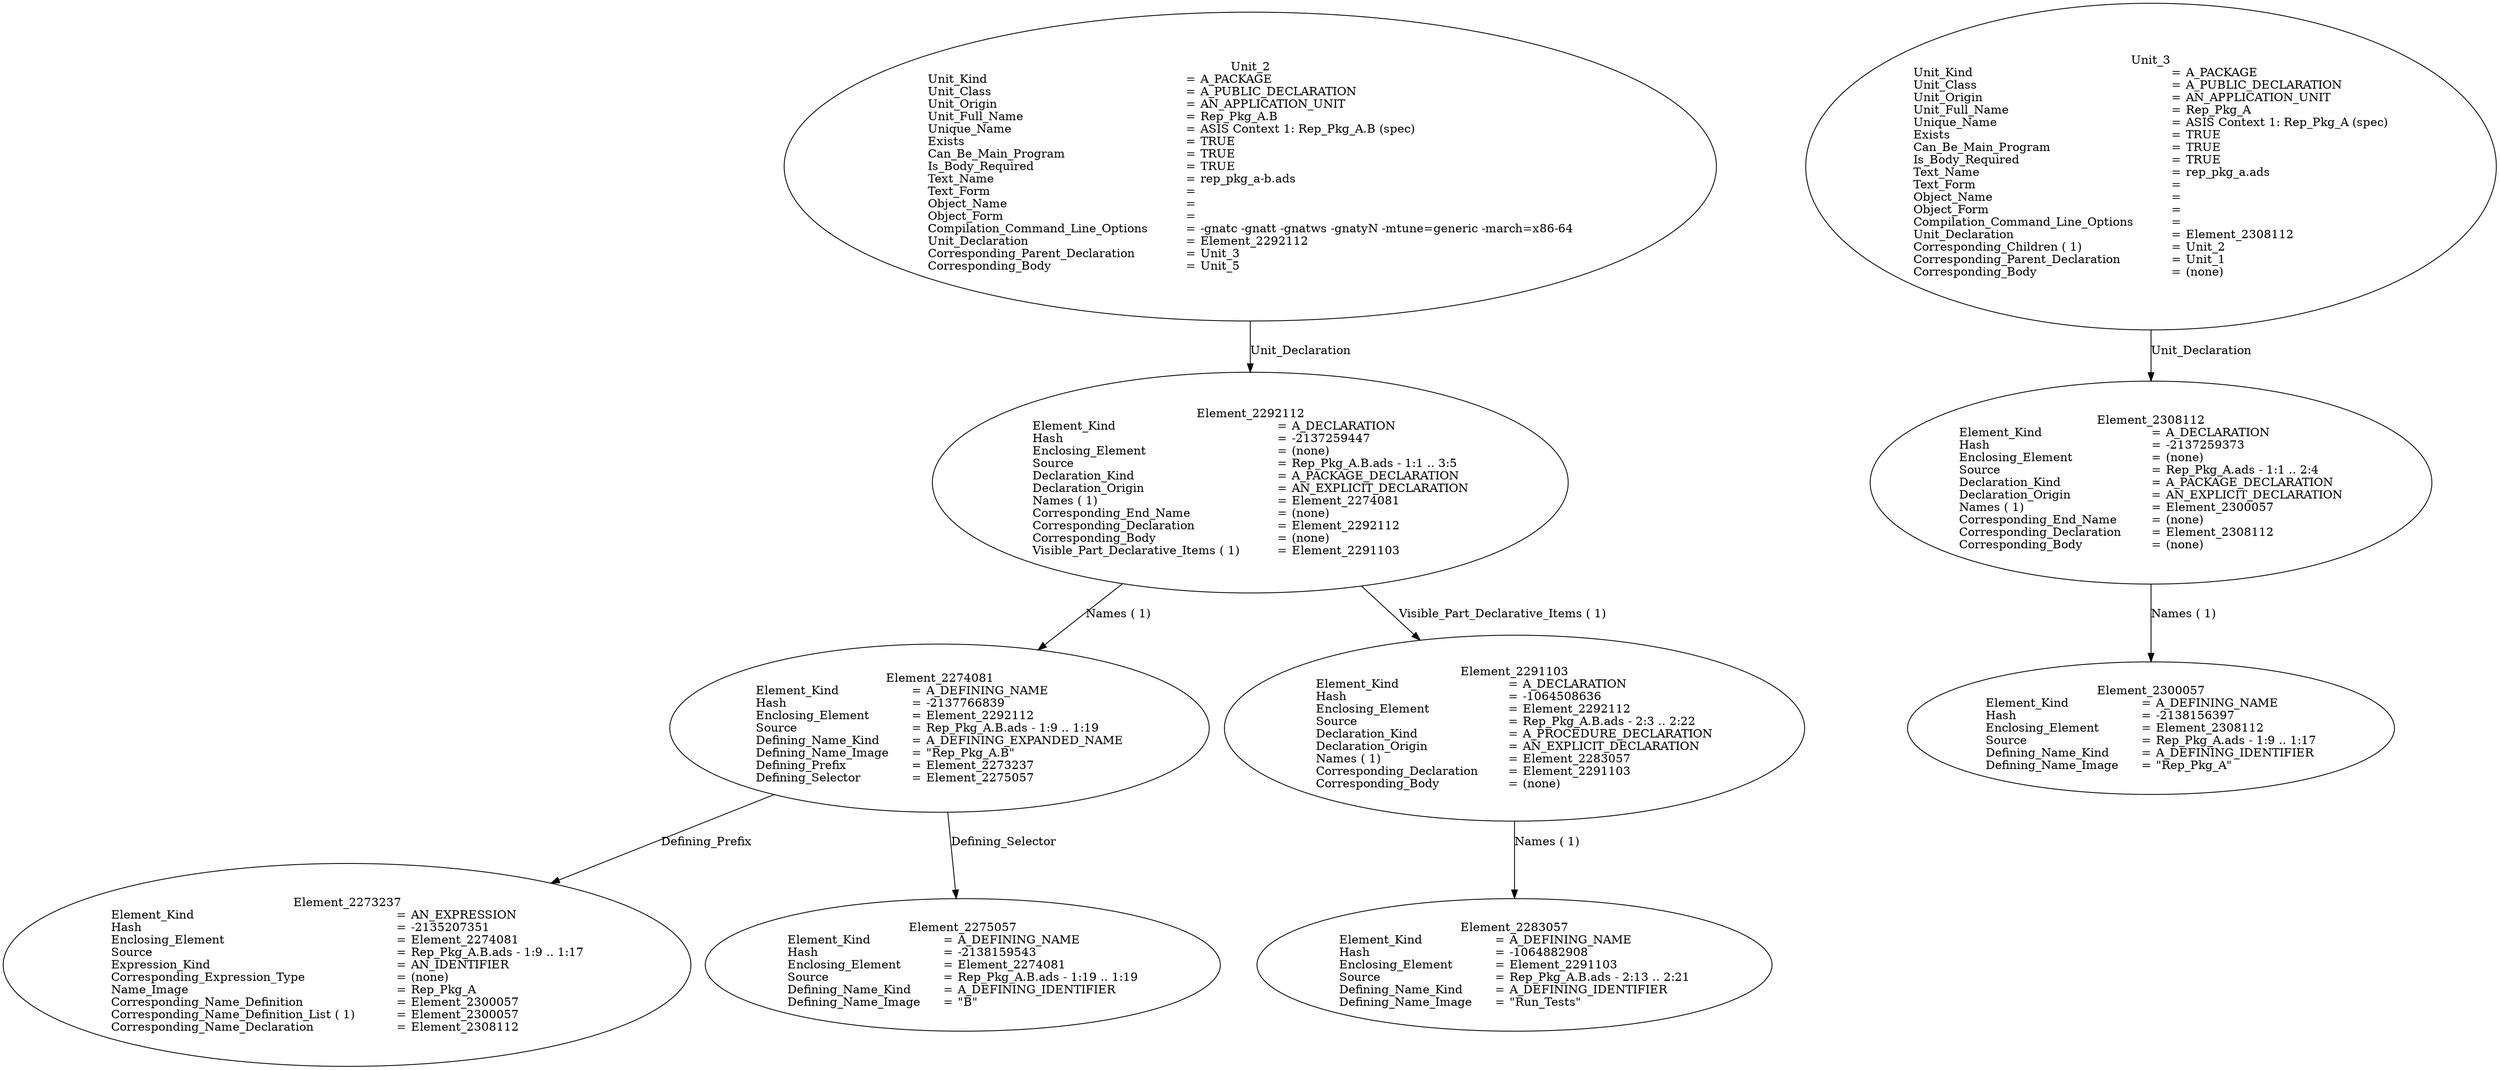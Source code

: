 digraph "rep_pkg_a-b.adt" {
  Unit_2 -> Element_2292112
      [ label=Unit_Declaration ];
  Unit_2
      [ label=<<TABLE BORDER="0" CELLBORDER="0" CELLSPACING="0" CELLPADDING="0"> 
          <TR><TD COLSPAN="3">Unit_2</TD></TR>
          <TR><TD ALIGN="LEFT">Unit_Kind   </TD><TD> = </TD><TD ALIGN="LEFT">A_PACKAGE</TD></TR>
          <TR><TD ALIGN="LEFT">Unit_Class   </TD><TD> = </TD><TD ALIGN="LEFT">A_PUBLIC_DECLARATION</TD></TR>
          <TR><TD ALIGN="LEFT">Unit_Origin   </TD><TD> = </TD><TD ALIGN="LEFT">AN_APPLICATION_UNIT</TD></TR>
          <TR><TD ALIGN="LEFT">Unit_Full_Name    </TD><TD> = </TD><TD ALIGN="LEFT">Rep_Pkg_A.B</TD></TR>
          <TR><TD ALIGN="LEFT">Unique_Name   </TD><TD> = </TD><TD ALIGN="LEFT">ASIS Context 1: Rep_Pkg_A.B (spec)</TD></TR>
          <TR><TD ALIGN="LEFT">Exists  </TD><TD> = </TD><TD ALIGN="LEFT">TRUE</TD></TR>
          <TR><TD ALIGN="LEFT">Can_Be_Main_Program     </TD><TD> = </TD><TD ALIGN="LEFT">TRUE</TD></TR>
          <TR><TD ALIGN="LEFT">Is_Body_Required     </TD><TD> = </TD><TD ALIGN="LEFT">TRUE</TD></TR>
          <TR><TD ALIGN="LEFT">Text_Name   </TD><TD> = </TD><TD ALIGN="LEFT">rep_pkg_a-b.ads</TD></TR>
          <TR><TD ALIGN="LEFT">Text_Form   </TD><TD> = </TD><TD ALIGN="LEFT"></TD></TR>
          <TR><TD ALIGN="LEFT">Object_Name   </TD><TD> = </TD><TD ALIGN="LEFT"></TD></TR>
          <TR><TD ALIGN="LEFT">Object_Form   </TD><TD> = </TD><TD ALIGN="LEFT"></TD></TR>
          <TR><TD ALIGN="LEFT">Compilation_Command_Line_Options         </TD><TD> = </TD><TD ALIGN="LEFT">-gnatc -gnatt -gnatws -gnatyN -mtune=generic -march=x86-64</TD></TR>
          <TR><TD ALIGN="LEFT">Unit_Declaration     </TD><TD> = </TD><TD ALIGN="LEFT">Element_2292112</TD></TR>
          <TR><TD ALIGN="LEFT">Corresponding_Parent_Declaration         </TD><TD> = </TD><TD ALIGN="LEFT">Unit_3</TD></TR>
          <TR><TD ALIGN="LEFT">Corresponding_Body     </TD><TD> = </TD><TD ALIGN="LEFT">Unit_5</TD></TR>
          </TABLE>> ];
  Element_2292112 -> Element_2274081
      [ label="Names ( 1)" ];
  Element_2292112 -> Element_2291103
      [ label="Visible_Part_Declarative_Items ( 1)" ];
  Element_2292112
      [ label=<<TABLE BORDER="0" CELLBORDER="0" CELLSPACING="0" CELLPADDING="0"> 
          <TR><TD COLSPAN="3">Element_2292112</TD></TR>
          <TR><TD ALIGN="LEFT">Element_Kind    </TD><TD> = </TD><TD ALIGN="LEFT">A_DECLARATION</TD></TR>
          <TR><TD ALIGN="LEFT">Hash  </TD><TD> = </TD><TD ALIGN="LEFT">-2137259447</TD></TR>
          <TR><TD ALIGN="LEFT">Enclosing_Element     </TD><TD> = </TD><TD ALIGN="LEFT">(none)</TD></TR>
          <TR><TD ALIGN="LEFT">Source  </TD><TD> = </TD><TD ALIGN="LEFT">Rep_Pkg_A.B.ads - 1:1 .. 3:5</TD></TR>
          <TR><TD ALIGN="LEFT">Declaration_Kind     </TD><TD> = </TD><TD ALIGN="LEFT">A_PACKAGE_DECLARATION</TD></TR>
          <TR><TD ALIGN="LEFT">Declaration_Origin     </TD><TD> = </TD><TD ALIGN="LEFT">AN_EXPLICIT_DECLARATION</TD></TR>
          <TR><TD ALIGN="LEFT">Names ( 1)   </TD><TD> = </TD><TD ALIGN="LEFT">Element_2274081</TD></TR>
          <TR><TD ALIGN="LEFT">Corresponding_End_Name      </TD><TD> = </TD><TD ALIGN="LEFT">(none)</TD></TR>
          <TR><TD ALIGN="LEFT">Corresponding_Declaration       </TD><TD> = </TD><TD ALIGN="LEFT">Element_2292112</TD></TR>
          <TR><TD ALIGN="LEFT">Corresponding_Body     </TD><TD> = </TD><TD ALIGN="LEFT">(none)</TD></TR>
          <TR><TD ALIGN="LEFT">Visible_Part_Declarative_Items ( 1)         </TD><TD> = </TD><TD ALIGN="LEFT">Element_2291103</TD></TR>
          </TABLE>> ];
  Element_2274081 -> Element_2273237
      [ label=Defining_Prefix ];
  Element_2274081 -> Element_2275057
      [ label=Defining_Selector ];
  Element_2274081
      [ label=<<TABLE BORDER="0" CELLBORDER="0" CELLSPACING="0" CELLPADDING="0"> 
          <TR><TD COLSPAN="3">Element_2274081</TD></TR>
          <TR><TD ALIGN="LEFT">Element_Kind    </TD><TD> = </TD><TD ALIGN="LEFT">A_DEFINING_NAME</TD></TR>
          <TR><TD ALIGN="LEFT">Hash  </TD><TD> = </TD><TD ALIGN="LEFT">-2137766839</TD></TR>
          <TR><TD ALIGN="LEFT">Enclosing_Element     </TD><TD> = </TD><TD ALIGN="LEFT">Element_2292112</TD></TR>
          <TR><TD ALIGN="LEFT">Source  </TD><TD> = </TD><TD ALIGN="LEFT">Rep_Pkg_A.B.ads - 1:9 .. 1:19</TD></TR>
          <TR><TD ALIGN="LEFT">Defining_Name_Kind     </TD><TD> = </TD><TD ALIGN="LEFT">A_DEFINING_EXPANDED_NAME</TD></TR>
          <TR><TD ALIGN="LEFT">Defining_Name_Image     </TD><TD> = </TD><TD ALIGN="LEFT">"Rep_Pkg_A.B"</TD></TR>
          <TR><TD ALIGN="LEFT">Defining_Prefix    </TD><TD> = </TD><TD ALIGN="LEFT">Element_2273237</TD></TR>
          <TR><TD ALIGN="LEFT">Defining_Selector     </TD><TD> = </TD><TD ALIGN="LEFT">Element_2275057</TD></TR>
          </TABLE>> ];
  Element_2273237
      [ label=<<TABLE BORDER="0" CELLBORDER="0" CELLSPACING="0" CELLPADDING="0"> 
          <TR><TD COLSPAN="3">Element_2273237</TD></TR>
          <TR><TD ALIGN="LEFT">Element_Kind    </TD><TD> = </TD><TD ALIGN="LEFT">AN_EXPRESSION</TD></TR>
          <TR><TD ALIGN="LEFT">Hash  </TD><TD> = </TD><TD ALIGN="LEFT">-2135207351</TD></TR>
          <TR><TD ALIGN="LEFT">Enclosing_Element     </TD><TD> = </TD><TD ALIGN="LEFT">Element_2274081</TD></TR>
          <TR><TD ALIGN="LEFT">Source  </TD><TD> = </TD><TD ALIGN="LEFT">Rep_Pkg_A.B.ads - 1:9 .. 1:17</TD></TR>
          <TR><TD ALIGN="LEFT">Expression_Kind    </TD><TD> = </TD><TD ALIGN="LEFT">AN_IDENTIFIER</TD></TR>
          <TR><TD ALIGN="LEFT">Corresponding_Expression_Type        </TD><TD> = </TD><TD ALIGN="LEFT">(none)</TD></TR>
          <TR><TD ALIGN="LEFT">Name_Image   </TD><TD> = </TD><TD ALIGN="LEFT">Rep_Pkg_A</TD></TR>
          <TR><TD ALIGN="LEFT">Corresponding_Name_Definition        </TD><TD> = </TD><TD ALIGN="LEFT">Element_2300057</TD></TR>
          <TR><TD ALIGN="LEFT">Corresponding_Name_Definition_List ( 1)          </TD><TD> = </TD><TD ALIGN="LEFT">Element_2300057</TD></TR>
          <TR><TD ALIGN="LEFT">Corresponding_Name_Declaration        </TD><TD> = </TD><TD ALIGN="LEFT">Element_2308112</TD></TR>
          </TABLE>> ];
  Element_2275057
      [ label=<<TABLE BORDER="0" CELLBORDER="0" CELLSPACING="0" CELLPADDING="0"> 
          <TR><TD COLSPAN="3">Element_2275057</TD></TR>
          <TR><TD ALIGN="LEFT">Element_Kind    </TD><TD> = </TD><TD ALIGN="LEFT">A_DEFINING_NAME</TD></TR>
          <TR><TD ALIGN="LEFT">Hash  </TD><TD> = </TD><TD ALIGN="LEFT">-2138159543</TD></TR>
          <TR><TD ALIGN="LEFT">Enclosing_Element     </TD><TD> = </TD><TD ALIGN="LEFT">Element_2274081</TD></TR>
          <TR><TD ALIGN="LEFT">Source  </TD><TD> = </TD><TD ALIGN="LEFT">Rep_Pkg_A.B.ads - 1:19 .. 1:19</TD></TR>
          <TR><TD ALIGN="LEFT">Defining_Name_Kind     </TD><TD> = </TD><TD ALIGN="LEFT">A_DEFINING_IDENTIFIER</TD></TR>
          <TR><TD ALIGN="LEFT">Defining_Name_Image     </TD><TD> = </TD><TD ALIGN="LEFT">"B"</TD></TR>
          </TABLE>> ];
  Element_2291103 -> Element_2283057
      [ label="Names ( 1)" ];
  Element_2291103
      [ label=<<TABLE BORDER="0" CELLBORDER="0" CELLSPACING="0" CELLPADDING="0"> 
          <TR><TD COLSPAN="3">Element_2291103</TD></TR>
          <TR><TD ALIGN="LEFT">Element_Kind    </TD><TD> = </TD><TD ALIGN="LEFT">A_DECLARATION</TD></TR>
          <TR><TD ALIGN="LEFT">Hash  </TD><TD> = </TD><TD ALIGN="LEFT">-1064508636</TD></TR>
          <TR><TD ALIGN="LEFT">Enclosing_Element     </TD><TD> = </TD><TD ALIGN="LEFT">Element_2292112</TD></TR>
          <TR><TD ALIGN="LEFT">Source  </TD><TD> = </TD><TD ALIGN="LEFT">Rep_Pkg_A.B.ads - 2:3 .. 2:22</TD></TR>
          <TR><TD ALIGN="LEFT">Declaration_Kind     </TD><TD> = </TD><TD ALIGN="LEFT">A_PROCEDURE_DECLARATION</TD></TR>
          <TR><TD ALIGN="LEFT">Declaration_Origin     </TD><TD> = </TD><TD ALIGN="LEFT">AN_EXPLICIT_DECLARATION</TD></TR>
          <TR><TD ALIGN="LEFT">Names ( 1)   </TD><TD> = </TD><TD ALIGN="LEFT">Element_2283057</TD></TR>
          <TR><TD ALIGN="LEFT">Corresponding_Declaration       </TD><TD> = </TD><TD ALIGN="LEFT">Element_2291103</TD></TR>
          <TR><TD ALIGN="LEFT">Corresponding_Body     </TD><TD> = </TD><TD ALIGN="LEFT">(none)</TD></TR>
          </TABLE>> ];
  Element_2283057
      [ label=<<TABLE BORDER="0" CELLBORDER="0" CELLSPACING="0" CELLPADDING="0"> 
          <TR><TD COLSPAN="3">Element_2283057</TD></TR>
          <TR><TD ALIGN="LEFT">Element_Kind    </TD><TD> = </TD><TD ALIGN="LEFT">A_DEFINING_NAME</TD></TR>
          <TR><TD ALIGN="LEFT">Hash  </TD><TD> = </TD><TD ALIGN="LEFT">-1064882908</TD></TR>
          <TR><TD ALIGN="LEFT">Enclosing_Element     </TD><TD> = </TD><TD ALIGN="LEFT">Element_2291103</TD></TR>
          <TR><TD ALIGN="LEFT">Source  </TD><TD> = </TD><TD ALIGN="LEFT">Rep_Pkg_A.B.ads - 2:13 .. 2:21</TD></TR>
          <TR><TD ALIGN="LEFT">Defining_Name_Kind     </TD><TD> = </TD><TD ALIGN="LEFT">A_DEFINING_IDENTIFIER</TD></TR>
          <TR><TD ALIGN="LEFT">Defining_Name_Image     </TD><TD> = </TD><TD ALIGN="LEFT">"Run_Tests"</TD></TR>
          </TABLE>> ];
  Unit_3 -> Element_2308112
      [ label=Unit_Declaration ];
  Unit_3
      [ label=<<TABLE BORDER="0" CELLBORDER="0" CELLSPACING="0" CELLPADDING="0"> 
          <TR><TD COLSPAN="3">Unit_3</TD></TR>
          <TR><TD ALIGN="LEFT">Unit_Kind   </TD><TD> = </TD><TD ALIGN="LEFT">A_PACKAGE</TD></TR>
          <TR><TD ALIGN="LEFT">Unit_Class   </TD><TD> = </TD><TD ALIGN="LEFT">A_PUBLIC_DECLARATION</TD></TR>
          <TR><TD ALIGN="LEFT">Unit_Origin   </TD><TD> = </TD><TD ALIGN="LEFT">AN_APPLICATION_UNIT</TD></TR>
          <TR><TD ALIGN="LEFT">Unit_Full_Name    </TD><TD> = </TD><TD ALIGN="LEFT">Rep_Pkg_A</TD></TR>
          <TR><TD ALIGN="LEFT">Unique_Name   </TD><TD> = </TD><TD ALIGN="LEFT">ASIS Context 1: Rep_Pkg_A (spec)</TD></TR>
          <TR><TD ALIGN="LEFT">Exists  </TD><TD> = </TD><TD ALIGN="LEFT">TRUE</TD></TR>
          <TR><TD ALIGN="LEFT">Can_Be_Main_Program     </TD><TD> = </TD><TD ALIGN="LEFT">TRUE</TD></TR>
          <TR><TD ALIGN="LEFT">Is_Body_Required     </TD><TD> = </TD><TD ALIGN="LEFT">TRUE</TD></TR>
          <TR><TD ALIGN="LEFT">Text_Name   </TD><TD> = </TD><TD ALIGN="LEFT">rep_pkg_a.ads</TD></TR>
          <TR><TD ALIGN="LEFT">Text_Form   </TD><TD> = </TD><TD ALIGN="LEFT"></TD></TR>
          <TR><TD ALIGN="LEFT">Object_Name   </TD><TD> = </TD><TD ALIGN="LEFT"></TD></TR>
          <TR><TD ALIGN="LEFT">Object_Form   </TD><TD> = </TD><TD ALIGN="LEFT"></TD></TR>
          <TR><TD ALIGN="LEFT">Compilation_Command_Line_Options         </TD><TD> = </TD><TD ALIGN="LEFT"></TD></TR>
          <TR><TD ALIGN="LEFT">Unit_Declaration     </TD><TD> = </TD><TD ALIGN="LEFT">Element_2308112</TD></TR>
          <TR><TD ALIGN="LEFT">Corresponding_Children ( 1)       </TD><TD> = </TD><TD ALIGN="LEFT">Unit_2</TD></TR>
          <TR><TD ALIGN="LEFT">Corresponding_Parent_Declaration         </TD><TD> = </TD><TD ALIGN="LEFT">Unit_1</TD></TR>
          <TR><TD ALIGN="LEFT">Corresponding_Body     </TD><TD> = </TD><TD ALIGN="LEFT">(none)</TD></TR>
          </TABLE>> ];
  Element_2308112 -> Element_2300057
      [ label="Names ( 1)" ];
  Element_2308112
      [ label=<<TABLE BORDER="0" CELLBORDER="0" CELLSPACING="0" CELLPADDING="0"> 
          <TR><TD COLSPAN="3">Element_2308112</TD></TR>
          <TR><TD ALIGN="LEFT">Element_Kind    </TD><TD> = </TD><TD ALIGN="LEFT">A_DECLARATION</TD></TR>
          <TR><TD ALIGN="LEFT">Hash  </TD><TD> = </TD><TD ALIGN="LEFT">-2137259373</TD></TR>
          <TR><TD ALIGN="LEFT">Enclosing_Element     </TD><TD> = </TD><TD ALIGN="LEFT">(none)</TD></TR>
          <TR><TD ALIGN="LEFT">Source  </TD><TD> = </TD><TD ALIGN="LEFT">Rep_Pkg_A.ads - 1:1 .. 2:4</TD></TR>
          <TR><TD ALIGN="LEFT">Declaration_Kind     </TD><TD> = </TD><TD ALIGN="LEFT">A_PACKAGE_DECLARATION</TD></TR>
          <TR><TD ALIGN="LEFT">Declaration_Origin     </TD><TD> = </TD><TD ALIGN="LEFT">AN_EXPLICIT_DECLARATION</TD></TR>
          <TR><TD ALIGN="LEFT">Names ( 1)   </TD><TD> = </TD><TD ALIGN="LEFT">Element_2300057</TD></TR>
          <TR><TD ALIGN="LEFT">Corresponding_End_Name      </TD><TD> = </TD><TD ALIGN="LEFT">(none)</TD></TR>
          <TR><TD ALIGN="LEFT">Corresponding_Declaration       </TD><TD> = </TD><TD ALIGN="LEFT">Element_2308112</TD></TR>
          <TR><TD ALIGN="LEFT">Corresponding_Body     </TD><TD> = </TD><TD ALIGN="LEFT">(none)</TD></TR>
          </TABLE>> ];
  Element_2300057
      [ label=<<TABLE BORDER="0" CELLBORDER="0" CELLSPACING="0" CELLPADDING="0"> 
          <TR><TD COLSPAN="3">Element_2300057</TD></TR>
          <TR><TD ALIGN="LEFT">Element_Kind    </TD><TD> = </TD><TD ALIGN="LEFT">A_DEFINING_NAME</TD></TR>
          <TR><TD ALIGN="LEFT">Hash  </TD><TD> = </TD><TD ALIGN="LEFT">-2138156397</TD></TR>
          <TR><TD ALIGN="LEFT">Enclosing_Element     </TD><TD> = </TD><TD ALIGN="LEFT">Element_2308112</TD></TR>
          <TR><TD ALIGN="LEFT">Source  </TD><TD> = </TD><TD ALIGN="LEFT">Rep_Pkg_A.ads - 1:9 .. 1:17</TD></TR>
          <TR><TD ALIGN="LEFT">Defining_Name_Kind     </TD><TD> = </TD><TD ALIGN="LEFT">A_DEFINING_IDENTIFIER</TD></TR>
          <TR><TD ALIGN="LEFT">Defining_Name_Image     </TD><TD> = </TD><TD ALIGN="LEFT">"Rep_Pkg_A"</TD></TR>
          </TABLE>> ]
}
